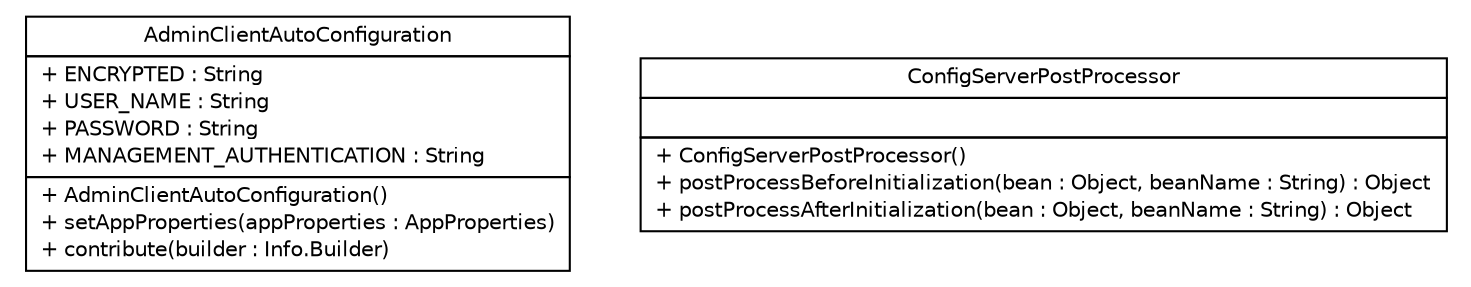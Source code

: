#!/usr/local/bin/dot
#
# Class diagram 
# Generated by UMLGraph version R5_6-24-gf6e263 (http://www.umlgraph.org/)
#

digraph G {
	edge [fontname="Helvetica",fontsize=10,labelfontname="Helvetica",labelfontsize=10];
	node [fontname="Helvetica",fontsize=10,shape=plaintext];
	nodesep=0.25;
	ranksep=0.5;
	// cn.home1.oss.lib.adminclient.starter.AdminClientAutoConfiguration
	c0 [label=<<table title="cn.home1.oss.lib.adminclient.starter.AdminClientAutoConfiguration" border="0" cellborder="1" cellspacing="0" cellpadding="2" port="p" href="./AdminClientAutoConfiguration.html">
		<tr><td><table border="0" cellspacing="0" cellpadding="1">
<tr><td align="center" balign="center"> AdminClientAutoConfiguration </td></tr>
		</table></td></tr>
		<tr><td><table border="0" cellspacing="0" cellpadding="1">
<tr><td align="left" balign="left"> + ENCRYPTED : String </td></tr>
<tr><td align="left" balign="left"> + USER_NAME : String </td></tr>
<tr><td align="left" balign="left"> + PASSWORD : String </td></tr>
<tr><td align="left" balign="left"> + MANAGEMENT_AUTHENTICATION : String </td></tr>
		</table></td></tr>
		<tr><td><table border="0" cellspacing="0" cellpadding="1">
<tr><td align="left" balign="left"> + AdminClientAutoConfiguration() </td></tr>
<tr><td align="left" balign="left"> + setAppProperties(appProperties : AppProperties) </td></tr>
<tr><td align="left" balign="left"> + contribute(builder : Info.Builder) </td></tr>
		</table></td></tr>
		</table>>, URL="./AdminClientAutoConfiguration.html", fontname="Helvetica", fontcolor="black", fontsize=10.0];
	// cn.home1.oss.lib.adminclient.starter.ConfigServerPostProcessor
	c1 [label=<<table title="cn.home1.oss.lib.adminclient.starter.ConfigServerPostProcessor" border="0" cellborder="1" cellspacing="0" cellpadding="2" port="p" href="./ConfigServerPostProcessor.html">
		<tr><td><table border="0" cellspacing="0" cellpadding="1">
<tr><td align="center" balign="center"> ConfigServerPostProcessor </td></tr>
		</table></td></tr>
		<tr><td><table border="0" cellspacing="0" cellpadding="1">
<tr><td align="left" balign="left">  </td></tr>
		</table></td></tr>
		<tr><td><table border="0" cellspacing="0" cellpadding="1">
<tr><td align="left" balign="left"> + ConfigServerPostProcessor() </td></tr>
<tr><td align="left" balign="left"> + postProcessBeforeInitialization(bean : Object, beanName : String) : Object </td></tr>
<tr><td align="left" balign="left"> + postProcessAfterInitialization(bean : Object, beanName : String) : Object </td></tr>
		</table></td></tr>
		</table>>, URL="./ConfigServerPostProcessor.html", fontname="Helvetica", fontcolor="black", fontsize=10.0];
}

